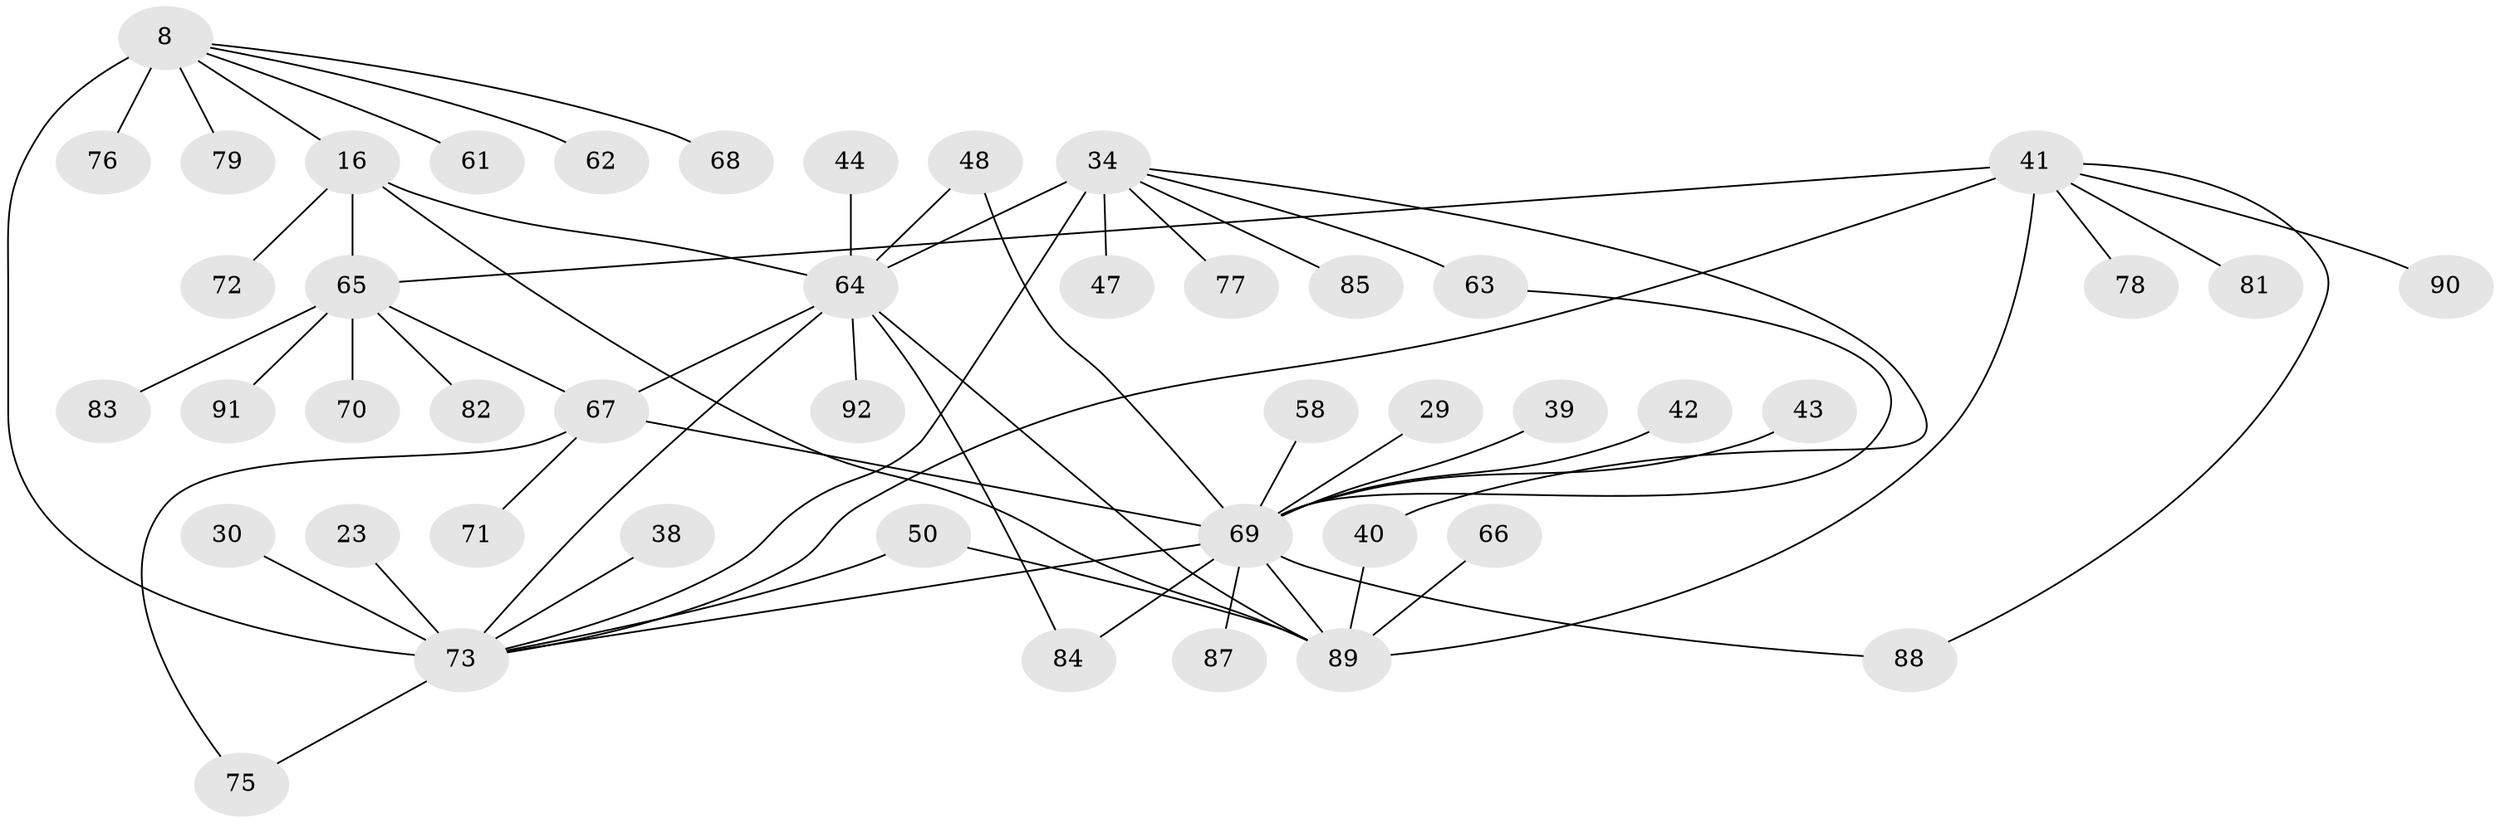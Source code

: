 // original degree distribution, {12: 0.021739130434782608, 5: 0.021739130434782608, 9: 0.021739130434782608, 7: 0.07608695652173914, 6: 0.021739130434782608, 8: 0.03260869565217391, 11: 0.010869565217391304, 4: 0.010869565217391304, 1: 0.5217391304347826, 2: 0.1956521739130435, 3: 0.06521739130434782}
// Generated by graph-tools (version 1.1) at 2025/55/03/09/25 04:55:03]
// undirected, 46 vertices, 60 edges
graph export_dot {
graph [start="1"]
  node [color=gray90,style=filled];
  8 [super="+6"];
  16 [super="+15"];
  23;
  29;
  30;
  34 [super="+11+21"];
  38;
  39;
  40;
  41 [super="+20+27"];
  42;
  43;
  44;
  47;
  48 [super="+32"];
  50;
  58;
  61;
  62;
  63;
  64 [super="+35+12"];
  65 [super="+14+24+26+49+31+37+46+51+53+55+56+57"];
  66;
  67 [super="+4"];
  68 [super="+60"];
  69 [super="+54+3"];
  70;
  71;
  72 [super="+52"];
  73 [super="+59+7"];
  75;
  76;
  77;
  78;
  79;
  81 [super="+36+74"];
  82;
  83;
  84;
  85;
  87;
  88 [super="+28"];
  89 [super="+25+86+80+19"];
  90;
  91;
  92;
  8 -- 62;
  8 -- 76;
  8 -- 16;
  8 -- 61;
  8 -- 79;
  8 -- 68;
  8 -- 73 [weight=4];
  16 -- 89 [weight=2];
  16 -- 64;
  16 -- 72;
  16 -- 65 [weight=4];
  23 -- 73;
  29 -- 69;
  30 -- 73;
  34 -- 64 [weight=4];
  34 -- 40;
  34 -- 73;
  34 -- 77;
  34 -- 47;
  34 -- 85;
  34 -- 63;
  38 -- 73;
  39 -- 69;
  40 -- 89;
  41 -- 65;
  41 -- 73;
  41 -- 78;
  41 -- 81;
  41 -- 88;
  41 -- 89 [weight=4];
  41 -- 90;
  42 -- 69;
  43 -- 69;
  44 -- 64;
  48 -- 64;
  48 -- 69;
  50 -- 89;
  50 -- 73;
  58 -- 69;
  63 -- 69;
  64 -- 67 [weight=3];
  64 -- 84;
  64 -- 92;
  64 -- 89 [weight=2];
  64 -- 73;
  65 -- 67;
  65 -- 70;
  65 -- 82;
  65 -- 83;
  65 -- 91;
  66 -- 89;
  67 -- 71;
  67 -- 75;
  67 -- 69 [weight=4];
  69 -- 73 [weight=2];
  69 -- 84;
  69 -- 87;
  69 -- 88;
  69 -- 89 [weight=2];
  73 -- 75;
}
